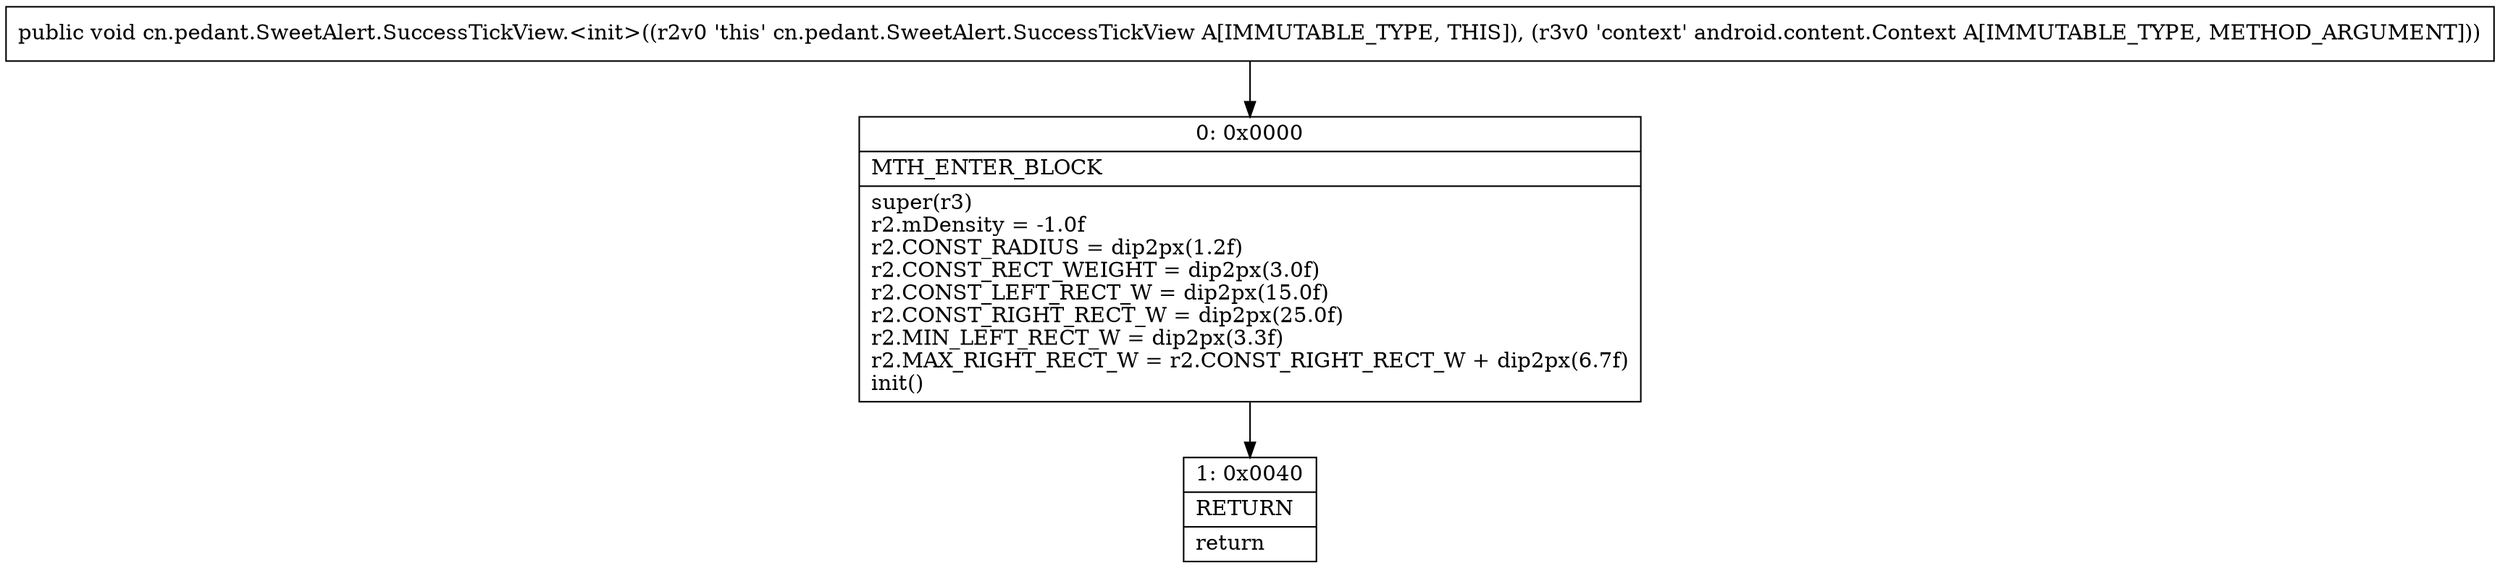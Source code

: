 digraph "CFG forcn.pedant.SweetAlert.SuccessTickView.\<init\>(Landroid\/content\/Context;)V" {
Node_0 [shape=record,label="{0\:\ 0x0000|MTH_ENTER_BLOCK\l|super(r3)\lr2.mDensity = \-1.0f\lr2.CONST_RADIUS = dip2px(1.2f)\lr2.CONST_RECT_WEIGHT = dip2px(3.0f)\lr2.CONST_LEFT_RECT_W = dip2px(15.0f)\lr2.CONST_RIGHT_RECT_W = dip2px(25.0f)\lr2.MIN_LEFT_RECT_W = dip2px(3.3f)\lr2.MAX_RIGHT_RECT_W = r2.CONST_RIGHT_RECT_W + dip2px(6.7f)\linit()\l}"];
Node_1 [shape=record,label="{1\:\ 0x0040|RETURN\l|return\l}"];
MethodNode[shape=record,label="{public void cn.pedant.SweetAlert.SuccessTickView.\<init\>((r2v0 'this' cn.pedant.SweetAlert.SuccessTickView A[IMMUTABLE_TYPE, THIS]), (r3v0 'context' android.content.Context A[IMMUTABLE_TYPE, METHOD_ARGUMENT])) }"];
MethodNode -> Node_0;
Node_0 -> Node_1;
}

